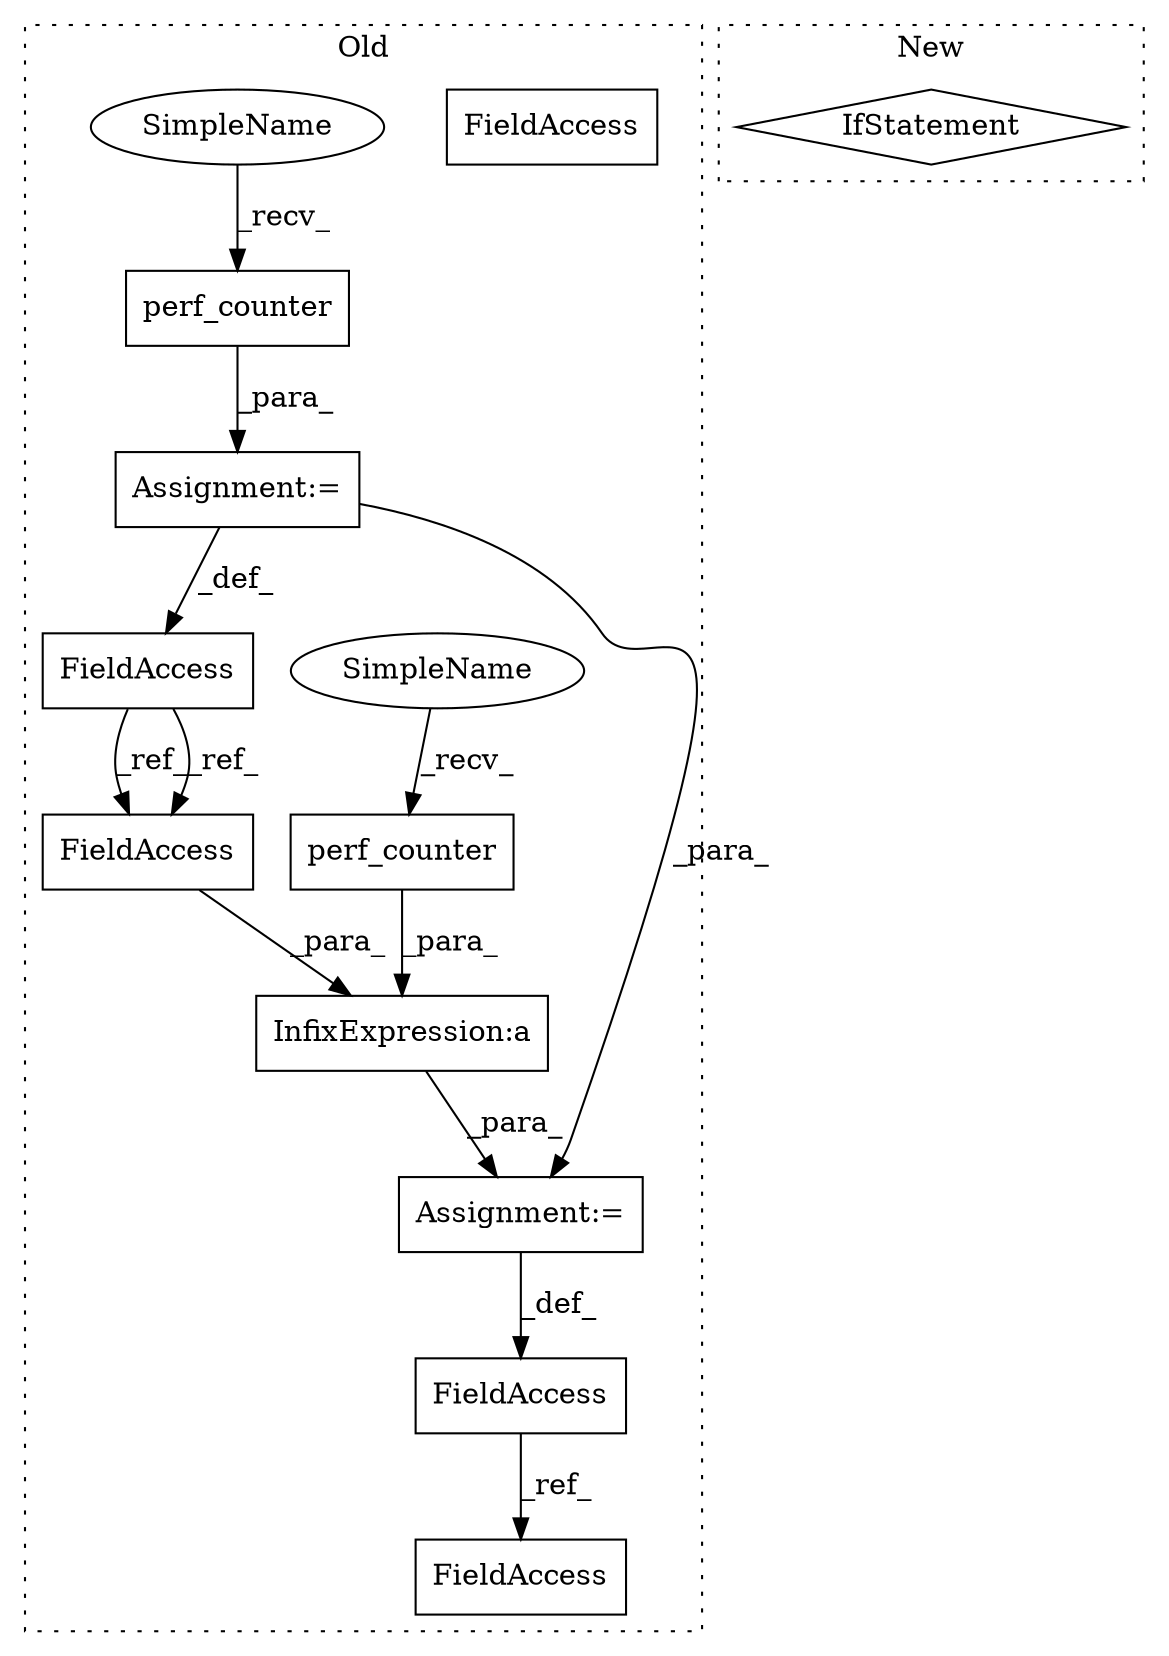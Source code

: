 digraph G {
subgraph cluster0 {
1 [label="perf_counter" a="32" s="2260" l="14" shape="box"];
3 [label="perf_counter" a="32" s="2086" l="14" shape="box"];
4 [label="InfixExpression:a" a="27" s="2274" l="3" shape="box"];
5 [label="Assignment:=" a="7" s="2080" l="1" shape="box"];
6 [label="FieldAccess" a="22" s="2079" l="1" shape="box"];
7 [label="FieldAccess" a="22" s="2277" l="1" shape="box"];
8 [label="Assignment:=" a="7" s="2253" l="1" shape="box"];
9 [label="FieldAccess" a="22" s="2252" l="1" shape="box"];
10 [label="FieldAccess" a="22" s="2363" l="1" shape="box"];
11 [label="SimpleName" a="42" s="2255" l="4" shape="ellipse"];
12 [label="SimpleName" a="42" s="2081" l="4" shape="ellipse"];
13 [label="FieldAccess" a="22" s="2277" l="1" shape="box"];
label = "Old";
style="dotted";
}
subgraph cluster1 {
2 [label="IfStatement" a="25" s="2299,2316" l="4,2" shape="diamond"];
label = "New";
style="dotted";
}
1 -> 4 [label="_para_"];
3 -> 5 [label="_para_"];
4 -> 8 [label="_para_"];
5 -> 6 [label="_def_"];
5 -> 8 [label="_para_"];
6 -> 13 [label="_ref_"];
6 -> 13 [label="_ref_"];
8 -> 9 [label="_def_"];
9 -> 10 [label="_ref_"];
11 -> 1 [label="_recv_"];
12 -> 3 [label="_recv_"];
13 -> 4 [label="_para_"];
}